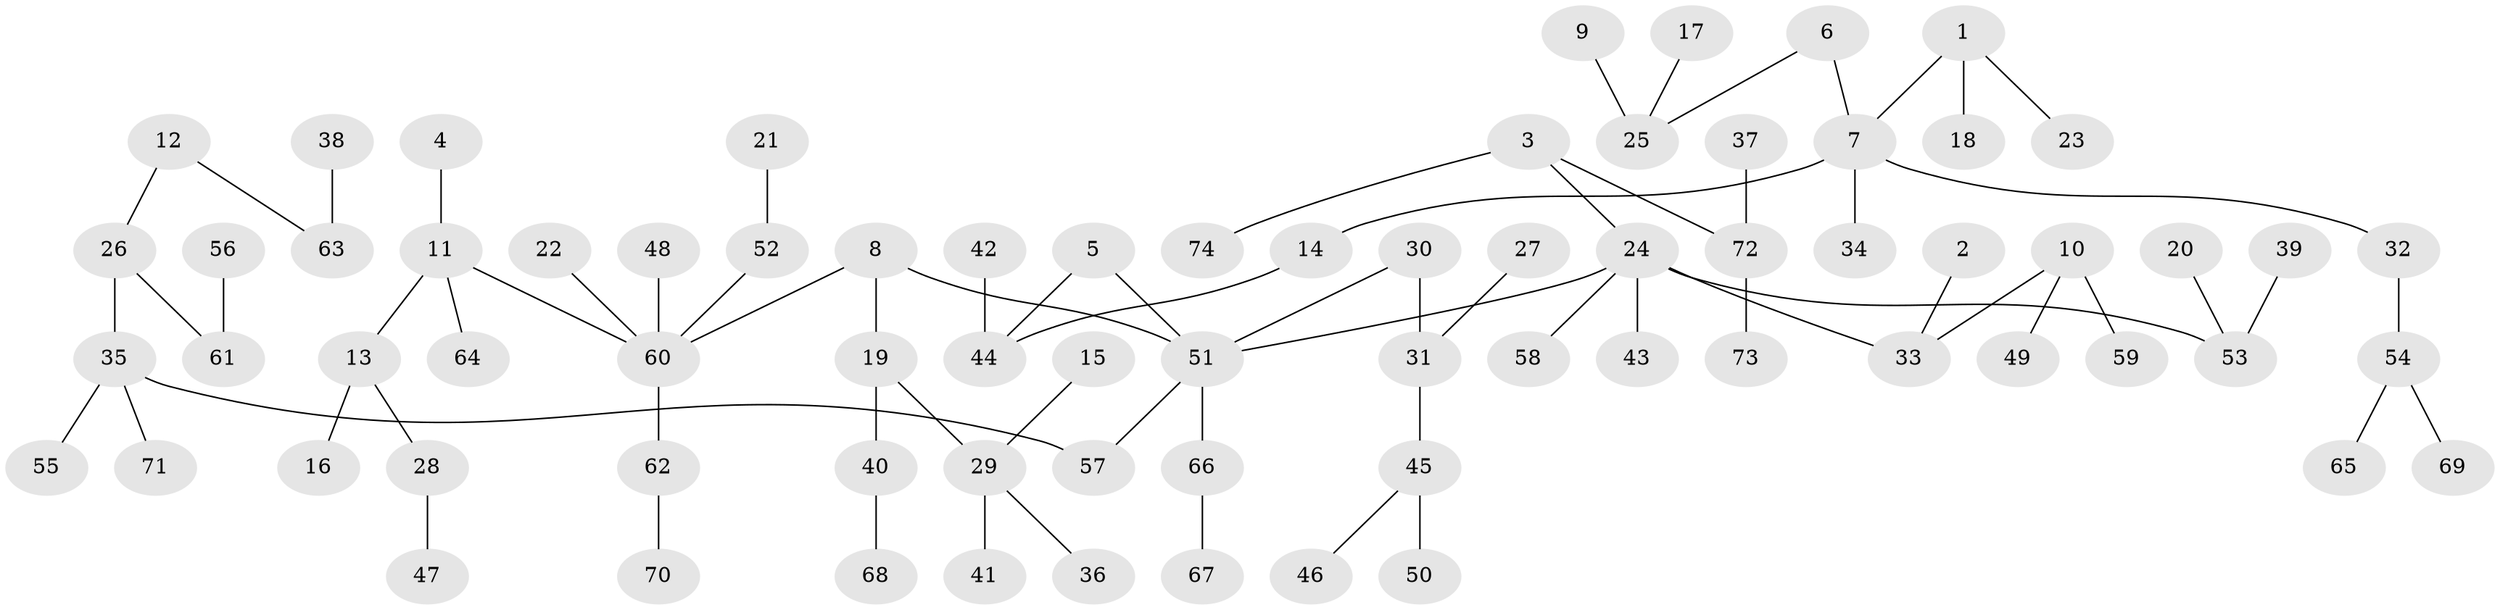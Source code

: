 // original degree distribution, {5: 0.02702702702702703, 3: 0.12837837837837837, 8: 0.013513513513513514, 4: 0.0945945945945946, 6: 0.006756756756756757, 2: 0.16891891891891891, 7: 0.006756756756756757, 1: 0.5540540540540541}
// Generated by graph-tools (version 1.1) at 2025/02/03/09/25 03:02:22]
// undirected, 74 vertices, 73 edges
graph export_dot {
graph [start="1"]
  node [color=gray90,style=filled];
  1;
  2;
  3;
  4;
  5;
  6;
  7;
  8;
  9;
  10;
  11;
  12;
  13;
  14;
  15;
  16;
  17;
  18;
  19;
  20;
  21;
  22;
  23;
  24;
  25;
  26;
  27;
  28;
  29;
  30;
  31;
  32;
  33;
  34;
  35;
  36;
  37;
  38;
  39;
  40;
  41;
  42;
  43;
  44;
  45;
  46;
  47;
  48;
  49;
  50;
  51;
  52;
  53;
  54;
  55;
  56;
  57;
  58;
  59;
  60;
  61;
  62;
  63;
  64;
  65;
  66;
  67;
  68;
  69;
  70;
  71;
  72;
  73;
  74;
  1 -- 7 [weight=1.0];
  1 -- 18 [weight=1.0];
  1 -- 23 [weight=1.0];
  2 -- 33 [weight=1.0];
  3 -- 24 [weight=1.0];
  3 -- 72 [weight=1.0];
  3 -- 74 [weight=1.0];
  4 -- 11 [weight=1.0];
  5 -- 44 [weight=1.0];
  5 -- 51 [weight=1.0];
  6 -- 7 [weight=1.0];
  6 -- 25 [weight=1.0];
  7 -- 14 [weight=1.0];
  7 -- 32 [weight=1.0];
  7 -- 34 [weight=1.0];
  8 -- 19 [weight=1.0];
  8 -- 51 [weight=1.0];
  8 -- 60 [weight=1.0];
  9 -- 25 [weight=1.0];
  10 -- 33 [weight=1.0];
  10 -- 49 [weight=1.0];
  10 -- 59 [weight=1.0];
  11 -- 13 [weight=1.0];
  11 -- 60 [weight=1.0];
  11 -- 64 [weight=1.0];
  12 -- 26 [weight=1.0];
  12 -- 63 [weight=1.0];
  13 -- 16 [weight=1.0];
  13 -- 28 [weight=1.0];
  14 -- 44 [weight=1.0];
  15 -- 29 [weight=1.0];
  17 -- 25 [weight=1.0];
  19 -- 29 [weight=1.0];
  19 -- 40 [weight=1.0];
  20 -- 53 [weight=1.0];
  21 -- 52 [weight=1.0];
  22 -- 60 [weight=1.0];
  24 -- 33 [weight=1.0];
  24 -- 43 [weight=1.0];
  24 -- 51 [weight=1.0];
  24 -- 53 [weight=1.0];
  24 -- 58 [weight=1.0];
  26 -- 35 [weight=1.0];
  26 -- 61 [weight=1.0];
  27 -- 31 [weight=1.0];
  28 -- 47 [weight=1.0];
  29 -- 36 [weight=1.0];
  29 -- 41 [weight=1.0];
  30 -- 31 [weight=1.0];
  30 -- 51 [weight=1.0];
  31 -- 45 [weight=1.0];
  32 -- 54 [weight=1.0];
  35 -- 55 [weight=1.0];
  35 -- 57 [weight=1.0];
  35 -- 71 [weight=1.0];
  37 -- 72 [weight=1.0];
  38 -- 63 [weight=1.0];
  39 -- 53 [weight=1.0];
  40 -- 68 [weight=1.0];
  42 -- 44 [weight=1.0];
  45 -- 46 [weight=1.0];
  45 -- 50 [weight=1.0];
  48 -- 60 [weight=1.0];
  51 -- 57 [weight=1.0];
  51 -- 66 [weight=1.0];
  52 -- 60 [weight=1.0];
  54 -- 65 [weight=1.0];
  54 -- 69 [weight=1.0];
  56 -- 61 [weight=1.0];
  60 -- 62 [weight=1.0];
  62 -- 70 [weight=1.0];
  66 -- 67 [weight=1.0];
  72 -- 73 [weight=1.0];
}

